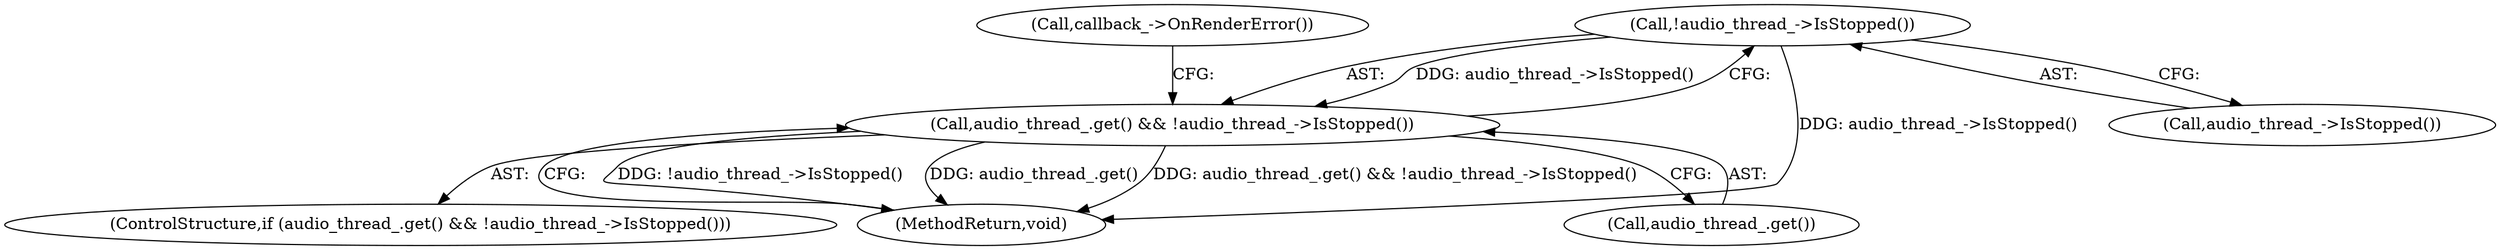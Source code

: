 digraph "1_Chrome_6d2aef28cb0b677af468ebf3e32a176a7c37086e_0@API" {
"1000122" [label="(Call,!audio_thread_->IsStopped())"];
"1000120" [label="(Call,audio_thread_.get() && !audio_thread_->IsStopped())"];
"1000122" [label="(Call,!audio_thread_->IsStopped())"];
"1000123" [label="(Call,audio_thread_->IsStopped())"];
"1000119" [label="(ControlStructure,if (audio_thread_.get() && !audio_thread_->IsStopped()))"];
"1000125" [label="(MethodReturn,void)"];
"1000121" [label="(Call,audio_thread_.get())"];
"1000124" [label="(Call,callback_->OnRenderError())"];
"1000120" [label="(Call,audio_thread_.get() && !audio_thread_->IsStopped())"];
"1000122" -> "1000120"  [label="AST: "];
"1000122" -> "1000123"  [label="CFG: "];
"1000123" -> "1000122"  [label="AST: "];
"1000120" -> "1000122"  [label="CFG: "];
"1000122" -> "1000125"  [label="DDG: audio_thread_->IsStopped()"];
"1000122" -> "1000120"  [label="DDG: audio_thread_->IsStopped()"];
"1000120" -> "1000119"  [label="AST: "];
"1000120" -> "1000121"  [label="CFG: "];
"1000121" -> "1000120"  [label="AST: "];
"1000124" -> "1000120"  [label="CFG: "];
"1000125" -> "1000120"  [label="CFG: "];
"1000120" -> "1000125"  [label="DDG: !audio_thread_->IsStopped()"];
"1000120" -> "1000125"  [label="DDG: audio_thread_.get()"];
"1000120" -> "1000125"  [label="DDG: audio_thread_.get() && !audio_thread_->IsStopped()"];
}
